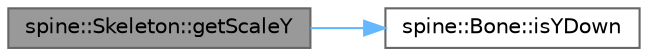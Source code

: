 digraph "spine::Skeleton::getScaleY"
{
 // LATEX_PDF_SIZE
  bgcolor="transparent";
  edge [fontname=Helvetica,fontsize=10,labelfontname=Helvetica,labelfontsize=10];
  node [fontname=Helvetica,fontsize=10,shape=box,height=0.2,width=0.4];
  rankdir="LR";
  Node1 [id="Node000001",label="spine::Skeleton::getScaleY",height=0.2,width=0.4,color="gray40", fillcolor="grey60", style="filled", fontcolor="black",tooltip=" "];
  Node1 -> Node2 [id="edge1_Node000001_Node000002",color="steelblue1",style="solid",tooltip=" "];
  Node2 [id="Node000002",label="spine::Bone::isYDown",height=0.2,width=0.4,color="grey40", fillcolor="white", style="filled",URL="$classspine_1_1_bone.html#a2f9e050d7bf621a1a6dbb4432fae8666",tooltip=" "];
}
